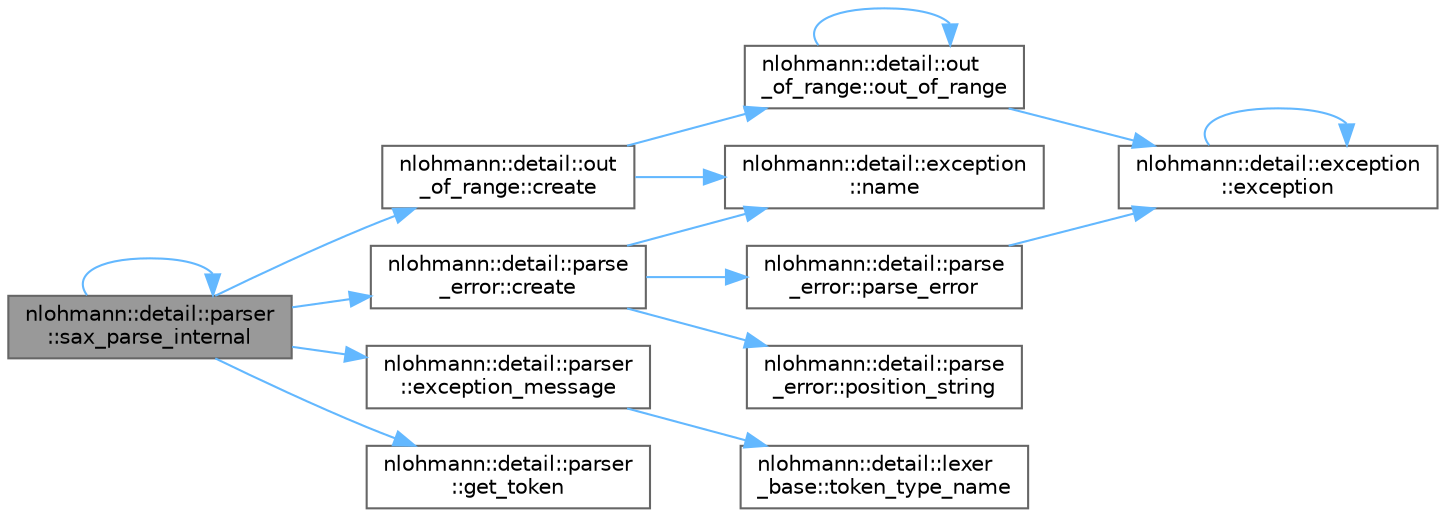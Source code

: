 digraph "nlohmann::detail::parser::sax_parse_internal"
{
 // LATEX_PDF_SIZE
  bgcolor="transparent";
  edge [fontname=Helvetica,fontsize=10,labelfontname=Helvetica,labelfontsize=10];
  node [fontname=Helvetica,fontsize=10,shape=box,height=0.2,width=0.4];
  rankdir="LR";
  Node1 [id="Node000001",label="nlohmann::detail::parser\l::sax_parse_internal",height=0.2,width=0.4,color="gray40", fillcolor="grey60", style="filled", fontcolor="black",tooltip=" "];
  Node1 -> Node2 [id="edge16_Node000001_Node000002",color="steelblue1",style="solid",tooltip=" "];
  Node2 [id="Node000002",label="nlohmann::detail::out\l_of_range::create",height=0.2,width=0.4,color="grey40", fillcolor="white", style="filled",URL="$classnlohmann_1_1detail_1_1out__of__range.html#a3f6d82a6f967c4728a1ec735a7867073",tooltip=" "];
  Node2 -> Node3 [id="edge17_Node000002_Node000003",color="steelblue1",style="solid",tooltip=" "];
  Node3 [id="Node000003",label="nlohmann::detail::exception\l::name",height=0.2,width=0.4,color="grey40", fillcolor="white", style="filled",URL="$classnlohmann_1_1detail_1_1exception.html#abf41a7e9178356314082284e6cfea278",tooltip=" "];
  Node2 -> Node4 [id="edge18_Node000002_Node000004",color="steelblue1",style="solid",tooltip=" "];
  Node4 [id="Node000004",label="nlohmann::detail::out\l_of_range::out_of_range",height=0.2,width=0.4,color="grey40", fillcolor="white", style="filled",URL="$classnlohmann_1_1detail_1_1out__of__range.html#ab5fe402019dba957558499502f0fd731",tooltip=" "];
  Node4 -> Node5 [id="edge19_Node000004_Node000005",color="steelblue1",style="solid",tooltip=" "];
  Node5 [id="Node000005",label="nlohmann::detail::exception\l::exception",height=0.2,width=0.4,color="grey40", fillcolor="white", style="filled",URL="$classnlohmann_1_1detail_1_1exception.html#ae323ad0d53bc724414c2233164e65657",tooltip=" "];
  Node5 -> Node5 [id="edge20_Node000005_Node000005",color="steelblue1",style="solid",tooltip=" "];
  Node4 -> Node4 [id="edge21_Node000004_Node000004",color="steelblue1",style="solid",tooltip=" "];
  Node1 -> Node6 [id="edge22_Node000001_Node000006",color="steelblue1",style="solid",tooltip=" "];
  Node6 [id="Node000006",label="nlohmann::detail::parse\l_error::create",height=0.2,width=0.4,color="grey40", fillcolor="white", style="filled",URL="$classnlohmann_1_1detail_1_1parse__error.html#a137ea4d27de45d8a844fd13451d40f3d",tooltip="create a parse error exception"];
  Node6 -> Node3 [id="edge23_Node000006_Node000003",color="steelblue1",style="solid",tooltip=" "];
  Node6 -> Node7 [id="edge24_Node000006_Node000007",color="steelblue1",style="solid",tooltip=" "];
  Node7 [id="Node000007",label="nlohmann::detail::parse\l_error::parse_error",height=0.2,width=0.4,color="grey40", fillcolor="white", style="filled",URL="$classnlohmann_1_1detail_1_1parse__error.html#a0ea816ea3521d7109407948cb1b850f7",tooltip=" "];
  Node7 -> Node5 [id="edge25_Node000007_Node000005",color="steelblue1",style="solid",tooltip=" "];
  Node6 -> Node8 [id="edge26_Node000006_Node000008",color="steelblue1",style="solid",tooltip=" "];
  Node8 [id="Node000008",label="nlohmann::detail::parse\l_error::position_string",height=0.2,width=0.4,color="grey40", fillcolor="white", style="filled",URL="$classnlohmann_1_1detail_1_1parse__error.html#aefe74adeaa48781464ba2fd2ec63d221",tooltip=" "];
  Node1 -> Node9 [id="edge27_Node000001_Node000009",color="steelblue1",style="solid",tooltip=" "];
  Node9 [id="Node000009",label="nlohmann::detail::parser\l::exception_message",height=0.2,width=0.4,color="grey40", fillcolor="white", style="filled",URL="$classnlohmann_1_1detail_1_1parser.html#a94e7f8a0f880c20c8a48f591f56cbd85",tooltip=" "];
  Node9 -> Node10 [id="edge28_Node000009_Node000010",color="steelblue1",style="solid",tooltip=" "];
  Node10 [id="Node000010",label="nlohmann::detail::lexer\l_base::token_type_name",height=0.2,width=0.4,color="grey40", fillcolor="white", style="filled",URL="$classnlohmann_1_1detail_1_1lexer__base.html#a3e49458ca35019e4db8a45629f5be192",tooltip="return name of values of type token_type (only used for errors)"];
  Node1 -> Node11 [id="edge29_Node000001_Node000011",color="steelblue1",style="solid",tooltip=" "];
  Node11 [id="Node000011",label="nlohmann::detail::parser\l::get_token",height=0.2,width=0.4,color="grey40", fillcolor="white", style="filled",URL="$classnlohmann_1_1detail_1_1parser.html#a1212088ee1e23633a76b2ed80514de79",tooltip="get next token from lexer"];
  Node1 -> Node1 [id="edge30_Node000001_Node000001",color="steelblue1",style="solid",tooltip=" "];
}

